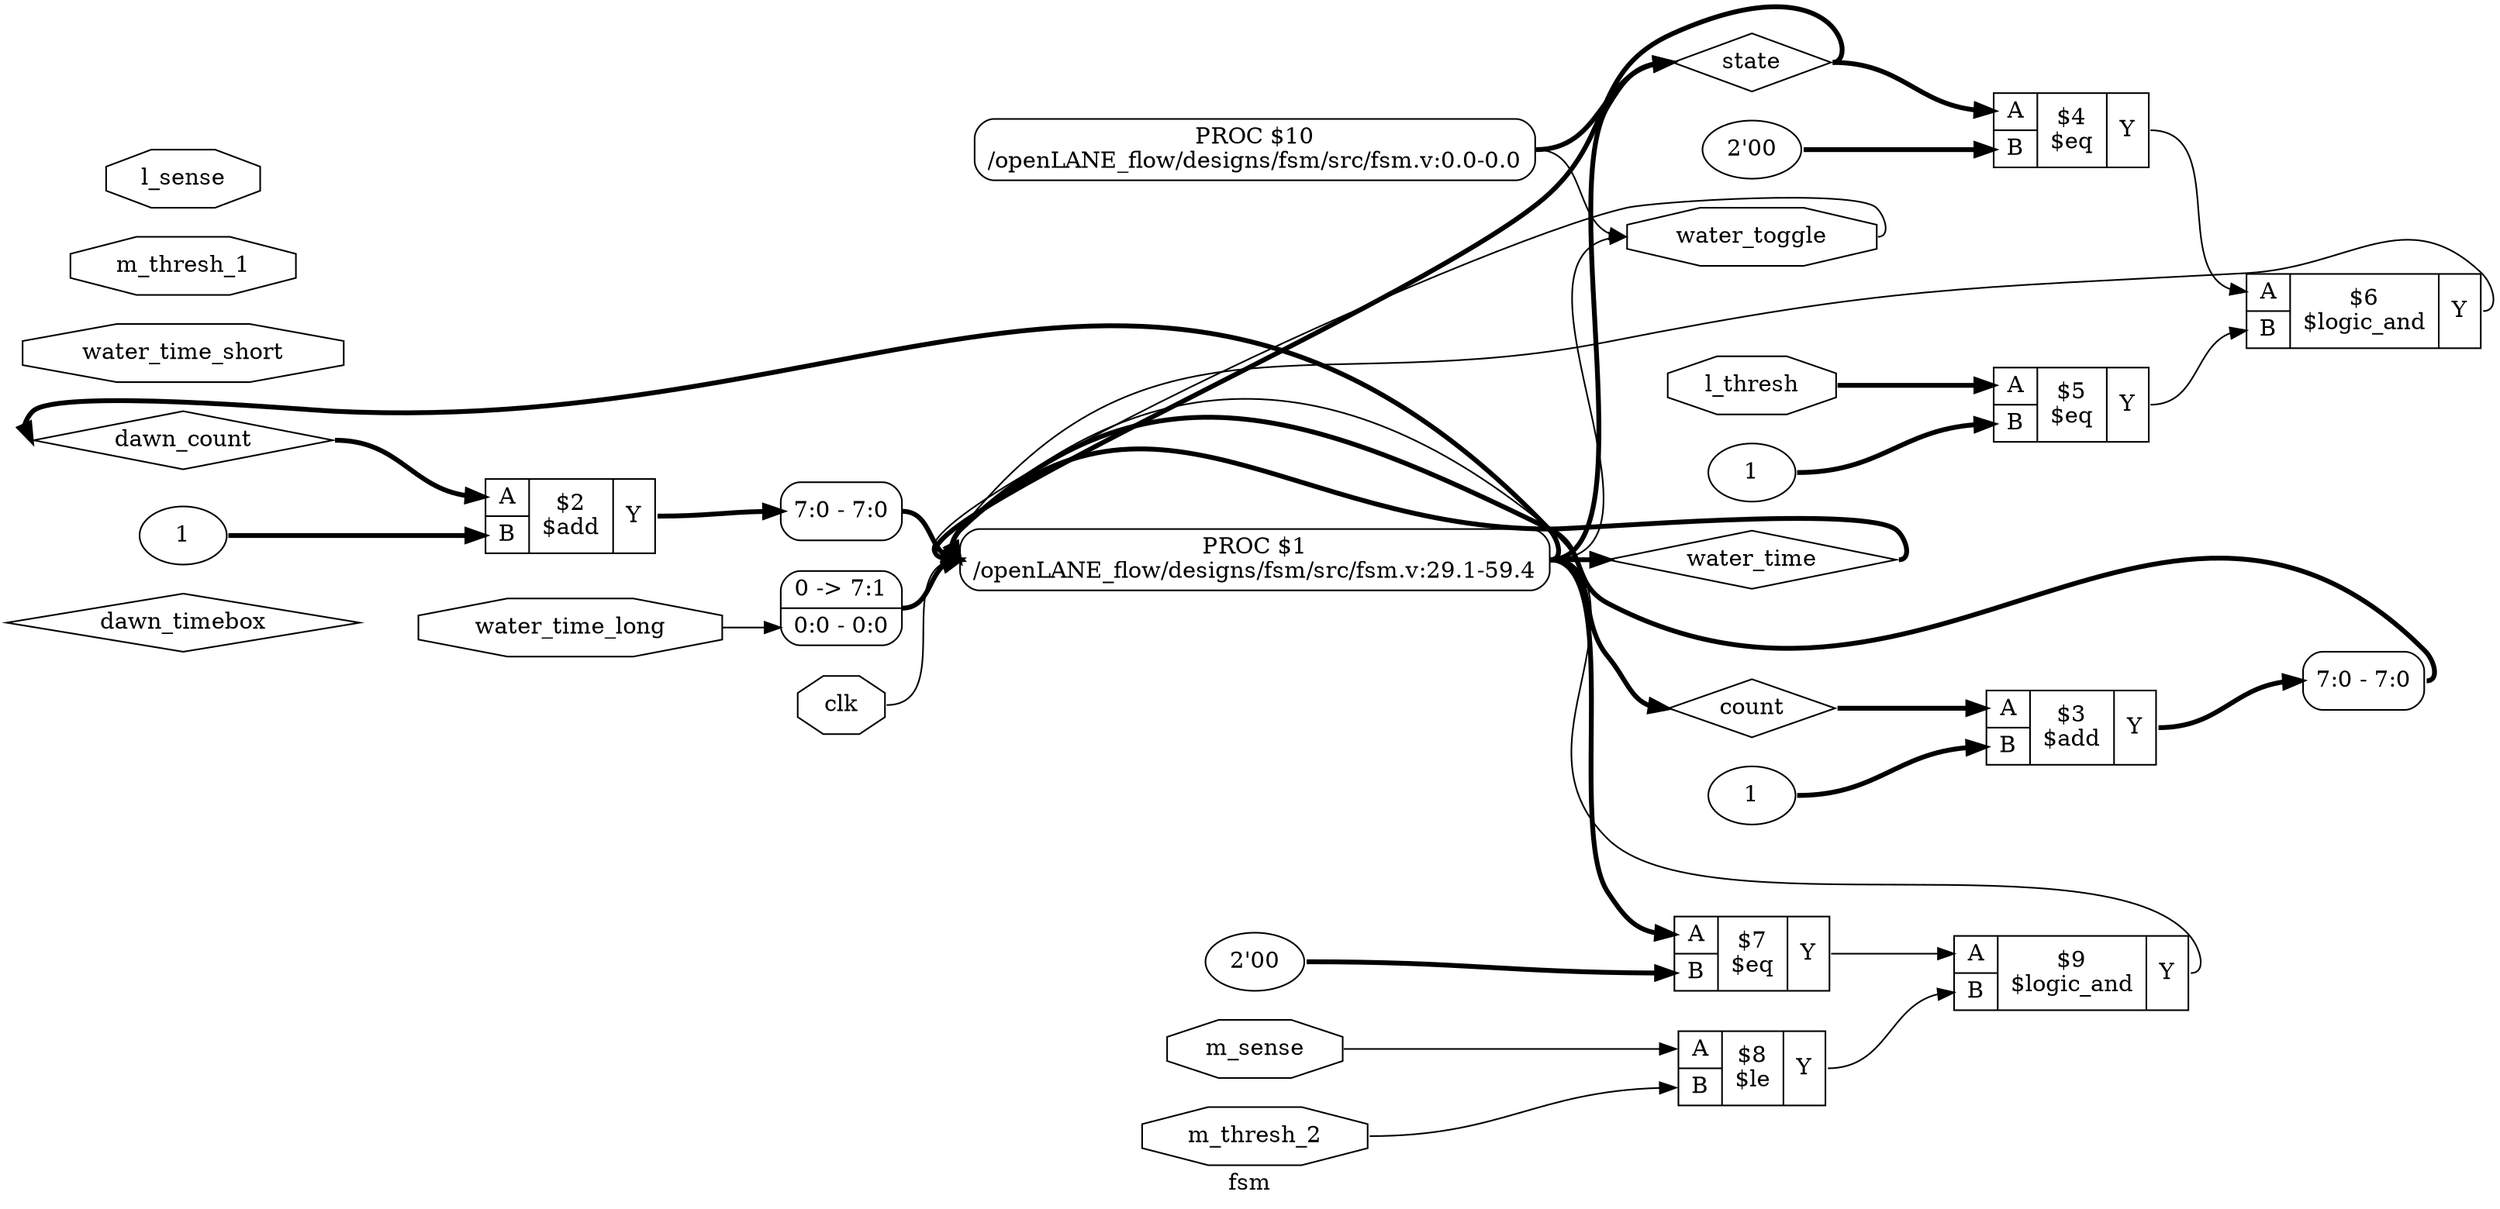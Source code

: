 digraph "fsm" {
label="fsm";
rankdir="LR";
remincross=true;
n23 [ shape=diamond, label="dawn_timebox", color="black", fontcolor="black" ];
n24 [ shape=diamond, label="dawn_count", color="black", fontcolor="black" ];
n25 [ shape=diamond, label="count", color="black", fontcolor="black" ];
n26 [ shape=diamond, label="water_time", color="black", fontcolor="black" ];
n27 [ shape=diamond, label="state", color="black", fontcolor="black" ];
n28 [ shape=octagon, label="water_toggle", color="black", fontcolor="black" ];
n29 [ shape=octagon, label="clk", color="black", fontcolor="black" ];
n30 [ shape=octagon, label="water_time_long", color="black", fontcolor="black" ];
n31 [ shape=octagon, label="water_time_short", color="black", fontcolor="black" ];
n32 [ shape=octagon, label="l_thresh", color="black", fontcolor="black" ];
n33 [ shape=octagon, label="m_thresh_2", color="black", fontcolor="black" ];
n34 [ shape=octagon, label="m_thresh_1", color="black", fontcolor="black" ];
n35 [ shape=octagon, label="l_sense", color="black", fontcolor="black" ];
n36 [ shape=octagon, label="m_sense", color="black", fontcolor="black" ];
c40 [ shape=record, label="{{<p37> A|<p38> B}|$9\n$logic_and|{<p39> Y}}" ];
c41 [ shape=record, label="{{<p37> A|<p38> B}|$8\n$le|{<p39> Y}}" ];
v0 [ label="2'00" ];
c42 [ shape=record, label="{{<p37> A|<p38> B}|$7\n$eq|{<p39> Y}}" ];
c43 [ shape=record, label="{{<p37> A|<p38> B}|$6\n$logic_and|{<p39> Y}}" ];
v1 [ label="1" ];
c44 [ shape=record, label="{{<p37> A|<p38> B}|$5\n$eq|{<p39> Y}}" ];
v2 [ label="2'00" ];
c45 [ shape=record, label="{{<p37> A|<p38> B}|$4\n$eq|{<p39> Y}}" ];
v3 [ label="1" ];
c46 [ shape=record, label="{{<p37> A|<p38> B}|$3\n$add|{<p39> Y}}" ];
v4 [ label="1" ];
c47 [ shape=record, label="{{<p37> A|<p38> B}|$2\n$add|{<p39> Y}}" ];
p5 [shape=box, style=rounded, label="PROC $10\n/openLANE_flow/designs/fsm/src/fsm.v:0.0-0.0"];
x7 [ shape=record, style=rounded, label="<s0> 7:0 - 7:0 " ];
x8 [ shape=record, style=rounded, label="<s0> 7:0 - 7:0 " ];
x9 [ shape=record, style=rounded, label="0 -&gt; 7:1 |<s0> 0:0 - 0:0 " ];
p6 [shape=box, style=rounded, label="PROC $1\n/openLANE_flow/designs/fsm/src/fsm.v:29.1-59.4"];
p6:e -> c42:p37:w [color="black", style="setlinewidth(3)", label=""];
c43:p39:e -> p6:w [color="black", label=""];
c44:p39:e -> c43:p38:w [color="black", label=""];
c45:p39:e -> c43:p37:w [color="black", label=""];
c46:p39:e -> x7:s0:w [color="black", style="setlinewidth(3)", label=""];
c47:p39:e -> x8:s0:w [color="black", style="setlinewidth(3)", label=""];
p6:e -> n24:w [color="black", style="setlinewidth(3)", label=""];
n24:e -> c47:p37:w [color="black", style="setlinewidth(3)", label=""];
p6:e -> n25:w [color="black", style="setlinewidth(3)", label=""];
n25:e -> c46:p37:w [color="black", style="setlinewidth(3)", label=""];
p6:e -> n26:w [color="black", style="setlinewidth(3)", label=""];
n26:e -> p6:w [color="black", style="setlinewidth(3)", label=""];
p5:e -> n27:w [color="black", style="setlinewidth(3)", label=""];
p6:e -> n27:w [color="black", style="setlinewidth(3)", label=""];
n27:e -> c45:p37:w [color="black", style="setlinewidth(3)", label=""];
n27:e -> p6:w [color="black", style="setlinewidth(3)", label=""];
p5:e -> n28:w [color="black", label=""];
p6:e -> n28:w [color="black", label=""];
n28:e -> p6:w [color="black", label=""];
n29:e -> p6:w [color="black", label=""];
n30:e -> x9:s0:w [color="black", label=""];
n32:e -> c44:p37:w [color="black", style="setlinewidth(3)", label=""];
n33:e -> c41:p38:w [color="black", label=""];
n36:e -> c41:p37:w [color="black", label=""];
c40:p39:e -> p6:w [color="black", label=""];
c41:p39:e -> c40:p38:w [color="black", label=""];
c42:p39:e -> c40:p37:w [color="black", label=""];
v0:e -> c42:p38:w [color="black", style="setlinewidth(3)", label=""];
v1:e -> c44:p38:w [color="black", style="setlinewidth(3)", label=""];
v2:e -> c45:p38:w [color="black", style="setlinewidth(3)", label=""];
v3:e -> c46:p38:w [color="black", style="setlinewidth(3)", label=""];
v4:e -> c47:p38:w [color="black", style="setlinewidth(3)", label=""];
x7:e -> p6:w [color="black", style="setlinewidth(3)", label=""];
x8:e -> p6:w [color="black", style="setlinewidth(3)", label=""];
x9:e -> p6:w [color="black", style="setlinewidth(3)", label=""];
}
